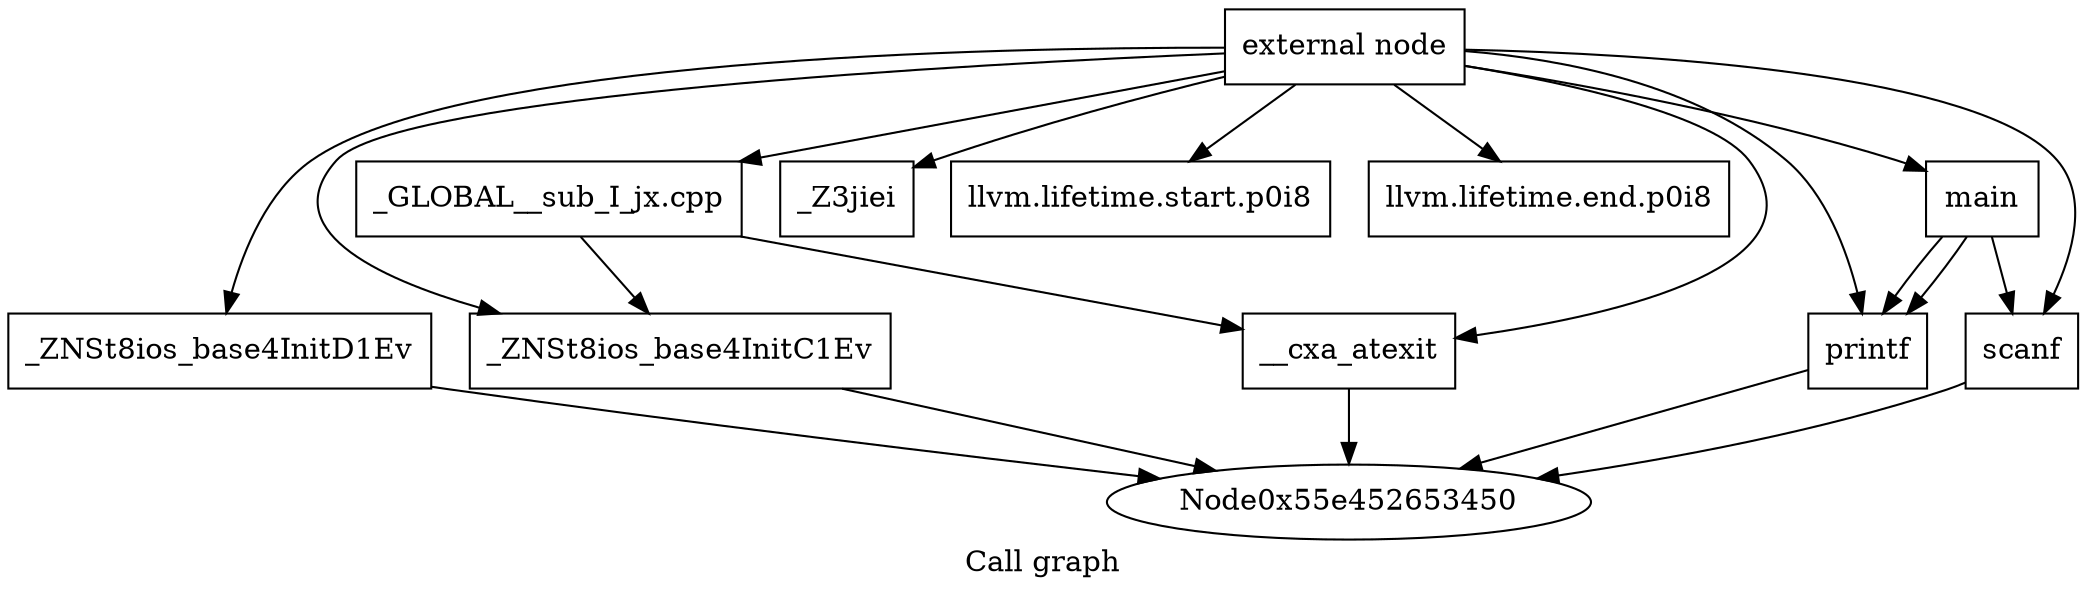 digraph "Call graph" {
	label="Call graph";

	Node0x55e452653420 [shape=record,label="{external node}"];
	Node0x55e452653420 -> Node0x55e4526534c0;
	Node0x55e452653420 -> Node0x55e452653590;
	Node0x55e452653420 -> Node0x55e452653600;
	Node0x55e452653420 -> Node0x55e4526536a0;
	Node0x55e452653420 -> Node0x55e452653710;
	Node0x55e452653420 -> Node0x55e452653780;
	Node0x55e452653420 -> Node0x55e4526537f0;
	Node0x55e452653420 -> Node0x55e452653860;
	Node0x55e452653420 -> Node0x55e452653d10;
	Node0x55e452653420 -> Node0x55e452653db0;
	Node0x55e452653db0 [shape=record,label="{_GLOBAL__sub_I_jx.cpp}"];
	Node0x55e452653db0 -> Node0x55e4526534c0;
	Node0x55e452653db0 -> Node0x55e452653600;
	Node0x55e4526534c0 [shape=record,label="{_ZNSt8ios_base4InitC1Ev}"];
	Node0x55e4526534c0 -> Node0x55e452653450;
	Node0x55e452653590 [shape=record,label="{_ZNSt8ios_base4InitD1Ev}"];
	Node0x55e452653590 -> Node0x55e452653450;
	Node0x55e452653600 [shape=record,label="{__cxa_atexit}"];
	Node0x55e452653600 -> Node0x55e452653450;
	Node0x55e4526536a0 [shape=record,label="{_Z3jiei}"];
	Node0x55e452653710 [shape=record,label="{llvm.lifetime.start.p0i8}"];
	Node0x55e452653780 [shape=record,label="{llvm.lifetime.end.p0i8}"];
	Node0x55e4526537f0 [shape=record,label="{main}"];
	Node0x55e4526537f0 -> Node0x55e452653860;
	Node0x55e4526537f0 -> Node0x55e452653d10;
	Node0x55e4526537f0 -> Node0x55e452653860;
	Node0x55e452653860 [shape=record,label="{printf}"];
	Node0x55e452653860 -> Node0x55e452653450;
	Node0x55e452653d10 [shape=record,label="{scanf}"];
	Node0x55e452653d10 -> Node0x55e452653450;
}
